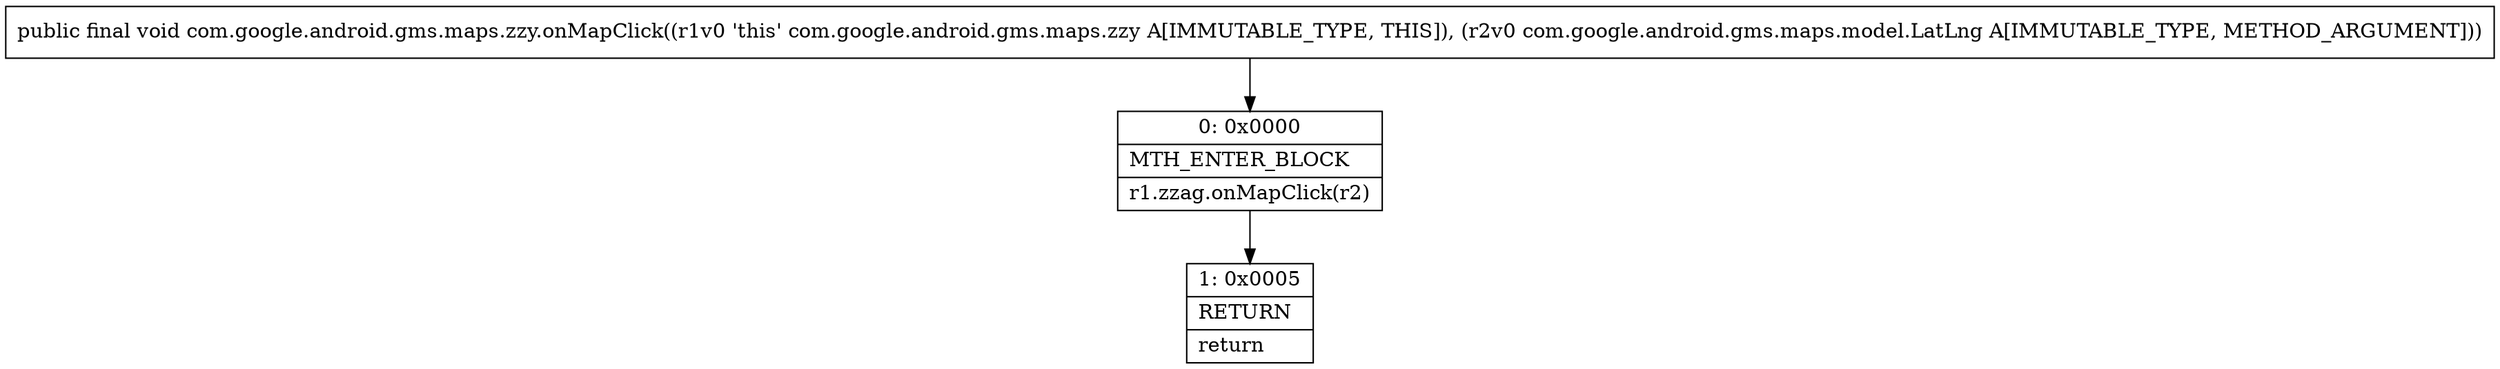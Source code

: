 digraph "CFG forcom.google.android.gms.maps.zzy.onMapClick(Lcom\/google\/android\/gms\/maps\/model\/LatLng;)V" {
Node_0 [shape=record,label="{0\:\ 0x0000|MTH_ENTER_BLOCK\l|r1.zzag.onMapClick(r2)\l}"];
Node_1 [shape=record,label="{1\:\ 0x0005|RETURN\l|return\l}"];
MethodNode[shape=record,label="{public final void com.google.android.gms.maps.zzy.onMapClick((r1v0 'this' com.google.android.gms.maps.zzy A[IMMUTABLE_TYPE, THIS]), (r2v0 com.google.android.gms.maps.model.LatLng A[IMMUTABLE_TYPE, METHOD_ARGUMENT])) }"];
MethodNode -> Node_0;
Node_0 -> Node_1;
}

